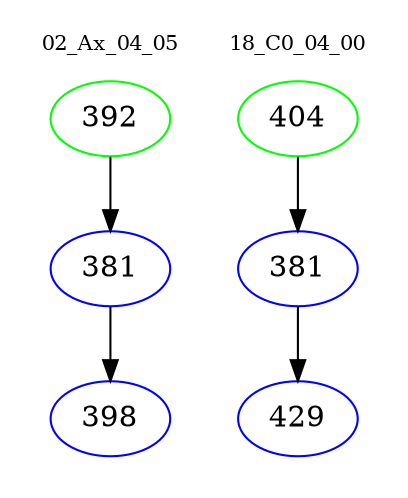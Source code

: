 digraph{
subgraph cluster_0 {
color = white
label = "02_Ax_04_05";
fontsize=10;
T0_392 [label="392", color="green"]
T0_392 -> T0_381 [color="black"]
T0_381 [label="381", color="blue"]
T0_381 -> T0_398 [color="black"]
T0_398 [label="398", color="blue"]
}
subgraph cluster_1 {
color = white
label = "18_C0_04_00";
fontsize=10;
T1_404 [label="404", color="green"]
T1_404 -> T1_381 [color="black"]
T1_381 [label="381", color="blue"]
T1_381 -> T1_429 [color="black"]
T1_429 [label="429", color="blue"]
}
}
